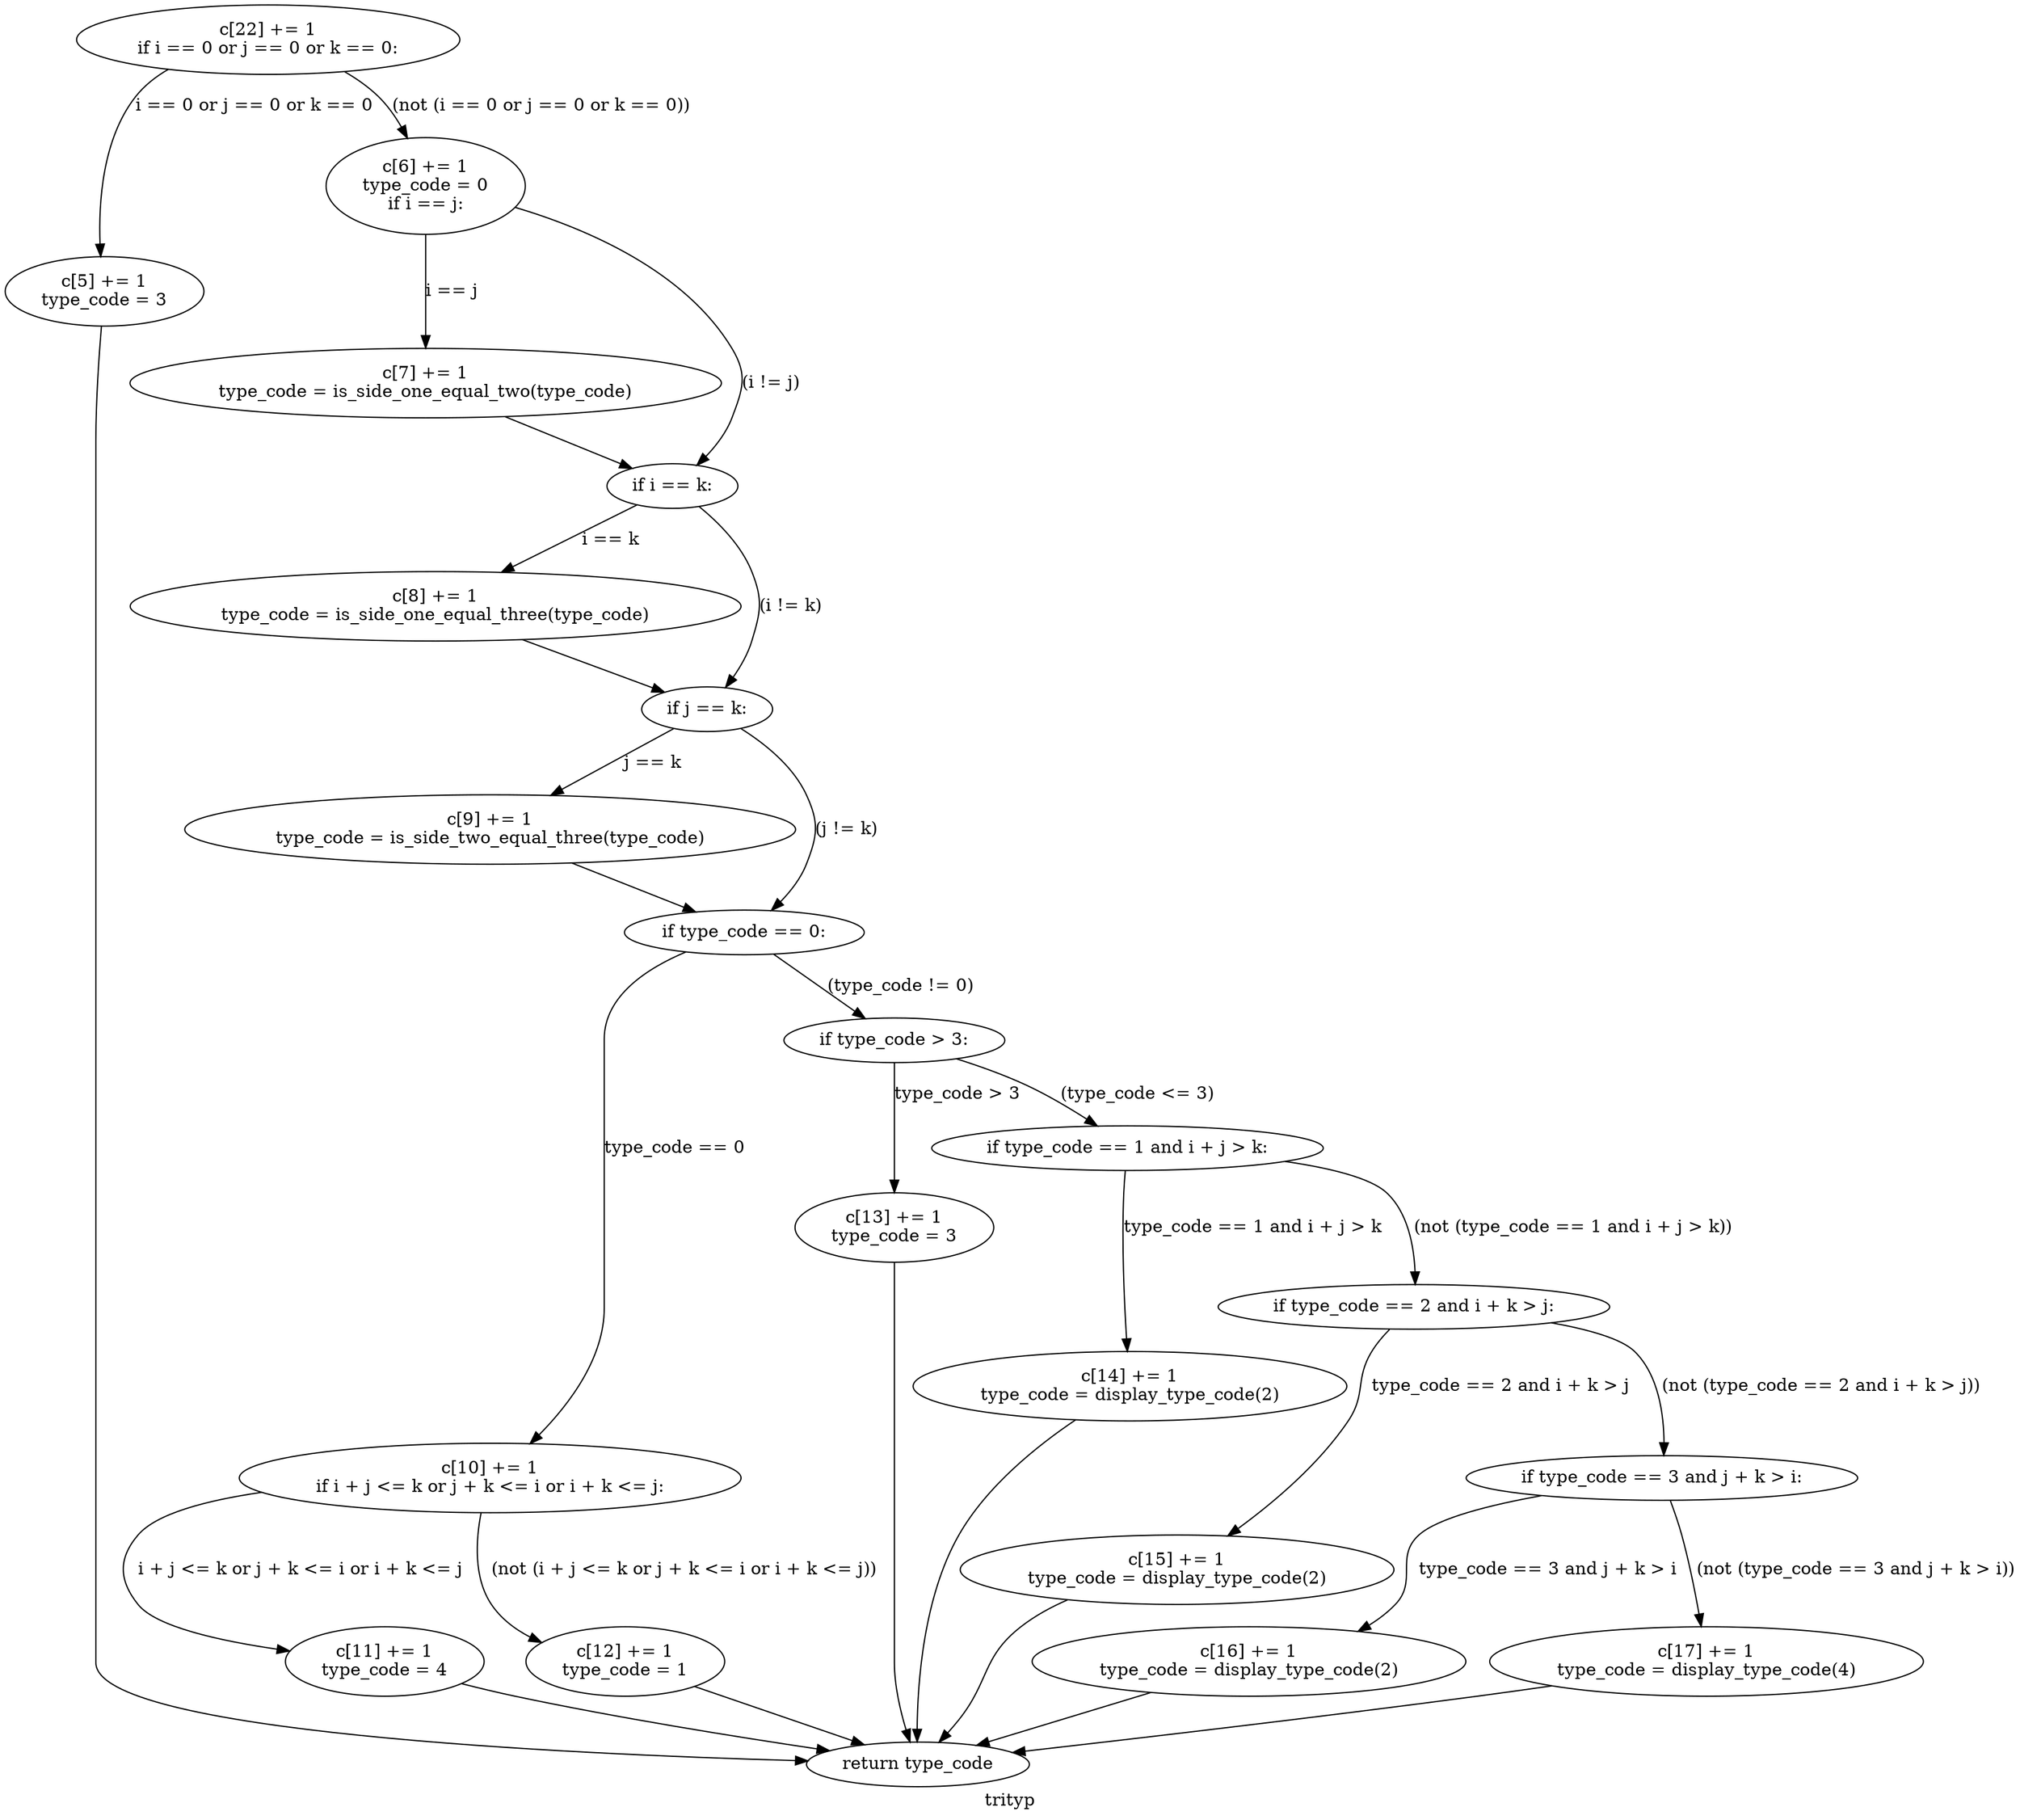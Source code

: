 digraph clustertrityp {
	graph [bb="0,0,1308.9,1463.2",
		label=trityp,
		lheight=0.22,
		lp="654.43,11.875",
		lwidth=0.41
	];
	node [label="\N"];
	1	[height=0.77585,
		label="c[22] += 1
if i == 0 or j == 0 or k == 0:
",
		pos="169.12,1435.3",
		width=3.4226];
	2	[height=0.77585,
		label="c[5] += 1
type_code = 3
",
		pos="69.12,1231.6",
		width=1.92];
	1 -> 2	[label="i == 0 or j == 0 or k == 0",
		lp="158.12,1381.5",
		pos="e,64.896,1259.8 108.54,1410.8 99.823,1405 91.874,1398 86.12,1389.4 62.701,1354.5 61.245,1305.1 63.839,1271.1"];
	4	[height=1.0852,
		label="c[6] += 1
type_code = 0
if i == j:
",
		pos="270.12,1316.6",
		width=1.92];
	1 -> 4	[label="(not (i == 0 or j == 0 or k == 0))",
		lp="335.99,1381.5",
		pos="e,255.62,1355.2 212.56,1408.9 220.33,1403.1 227.91,1396.5 234.12,1389.4 240.37,1382.2 245.84,1373.7 250.51,1365.2"];
	3	[height=0.5,
		label="return type_code
",
		pos="559.12,41.75",
		width=2.056];
	2 -> 3	[pos="e,487.22,46.535 57.206,1203.8 47.753,1180.1 36.12,1144.3 36.12,1111.8 36.12,1111.8 36.12,1111.8 36.12,123.68 36.12,79.719 328.44,\
56.256 475.99,47.212"];
	5	[height=0.77585,
		label="c[7] += 1
type_code = is_side_one_equal_two(type_code)
",
		pos="270.12,1157.7",
		width=5.7207];
	4 -> 5	[label="i == j",
		lp="285.12,1231.6",
		pos="e,270.12,1185.9 270.12,1277.2 270.12,1252.9 270.12,1221.5 270.12,1197.2"];
	6	[height=0.5,
		label="if i == k:
",
		pos="448.12,1074.8",
		width=1.1828];
	4 -> 6	[label="(i != j)",
		lp="509.74,1157.7",
		pos="e,463.01,1091.9 330.86,1297.5 382.17,1278.7 452.39,1243.7 485.12,1185.6 497.32,1164 492.47,1153.5 485.12,1129.8 481.94,1119.5 476.07,\
1109.5 469.93,1100.9"];
	5 -> 6	[pos="e,420,1088.6 327.91,1130.4 354.67,1118.3 385.74,1104.1 409.59,1093.3"];
	7	[height=0.77585,
		label="c[8] += 1
type_code = is_side_one_equal_three(type_code)
",
		pos="284.12,977.1",
		width=5.8385];
	6 -> 7	[label="i == k",
		lp="401.99,1030.9",
		pos="e,329.84,1004.8 423.92,1059.7 401.84,1046.8 368.39,1027.3 339.75,1010.6"];
	8	[height=0.5,
		label="if j == k:
",
		pos="513.12,894.17",
		width=1.1828];
	6 -> 8	[label="(i != k)",
		lp="533.62,977.1",
		pos="e,514.55,912.63 465.24,1058.1 478.07,1045.2 494.78,1025.7 503.12,1005 513.61,978.98 515.36,946.72 514.95,923.92"];
	7 -> 8	[pos="e,481.28,906.42 356.58,950.49 394.09,937.24 438.58,921.51 470.53,910.22"];
	9	[height=0.77585,
		label="c[9] += 1
type_code = is_side_two_equal_three(type_code)
",
		pos="322.12,796.49",
		width=5.8533];
	8 -> 9	[label="j == k",
		lp="456.99,850.29",
		pos="e,374.75,823.85 486.56,879.86 460.35,866.73 419.29,846.16 384.76,828.87"];
	10	[height=0.5,
		label="if type_code == 0:
",
		pos="449.12,713.56",
		width=2.2224];
	8 -> 10	[label="(j != k)",
		lp="568.62,796.49",
		pos="e,493.42,728.94 524.29,876.32 539.38,851.26 562.18,803.4 542.12,768.56 533.41,753.43 518.65,742.14 503.43,733.92"];
	9 -> 10	[pos="e,423.52,730.87 364.06,768.76 380.18,758.49 398.4,746.88 413.84,737.04"];
	11	[height=0.77585,
		label="c[10] += 1
if i + j <= k or j + k <= i or i + k <= j:
",
		pos="289.12,272.4",
		width=4.4538];
	10 -> 11	[label="type_code == 0",
		lp="401.12,538.06",
		pos="e,311.43,300.1 413.43,697 387.2,682.89 356.12,659.31 356.12,626.81 356.12,626.81 356.12,626.81 356.12,409.2 356.12,372.44 336.13,\
335.32 317.99,309.21"];
	13	[height=0.5,
		label="if type_code > 3:
",
		pos="540.12,625.81",
		width=2.0699];
	10 -> 13	[label="(type_code != 0)",
		lp="549.74,669.68",
		pos="e,522.18,643.71 467.1,695.62 480.43,683.05 498.82,665.72 513.81,651.6"];
	26	[height=0.77585,
		label="c[11] += 1
type_code = 4
",
		pos="172.12,124.68",
		width=1.92];
	11 -> 26	[label="i + j <= k or j + k <= i or i + k <= j",
		lp="177.37,198.54",
		pos="e,115.56,140.77 155.91,256.55 120.82,249.76 89.637,240.09 78.62,226.47 63.004,207.17 65.402,191.63 78.62,170.61 85.153,160.22 94.833,\
152.18 105.52,145.97"];
	28	[height=0.77585,
		label="c[12] += 1
type_code = 1
",
		pos="366.12,124.68",
		width=1.92];
	11 -> 28	[label="(not (i + j <= k or j + k <= i or i + k <= j))",
		lp="407.24,198.54",
		pos="e,317.05,144.61 282.43,244.27 278.68,222.82 277.02,192.9 289.87,170.61 294.29,162.94 300.59,156.44 307.7,150.98"];
	26 -> 3	[pos="e,502.18,53.557 231.05,109.62 249.32,105.37 269.53,100.76 288.12,96.75 357.11,81.872 436.3,66.261 491.19,55.672"];
	28 -> 3	[pos="e,522.98,57.905 413.33,103.88 443.58,91.199 482.66,74.812 512.74,62.198"];
	14	[height=0.77585,
		label="c[13] += 1
type_code = 3
",
		pos="540.12,474.13",
		width=1.92];
	13 -> 14	[label="type_code > 3",
		lp="580.99,581.93",
		pos="e,540.12,502.34 540.12,607.34 540.12,584.54 540.12,543.96 540.12,513.76"];
	16	[height=0.5,
		label="if type_code == 1 and i + j > k:
",
		pos="701.12,538.06",
		width=3.553];
	13 -> 16	[label="(type_code <= 3)",
		lp="700.62,581.93",
		pos="e,678.59,556.12 580.73,610.29 595.34,604.55 611.76,597.48 626.12,589.81 640.96,581.88 656.5,571.71 669.56,562.56"];
	14 -> 3	[pos="e,552.58,60.156 540.12,446.12 540.12,420.63 540.12,381.35 540.12,347.27 540.12,347.27 540.12,347.27 540.12,123.68 540.12,105.85 \
544.54,86.39 549.12,71.018"];
	17	[height=0.77585,
		label="c[14] += 1
type_code = display_type_code(2)
",
		pos="706.12,346.27",
		width=4.1886];
	16 -> 17	[label="type_code == 1 and i + j > k",
		lp="779.12,474.13",
		pos="e,703.32,374.52 699.33,519.63 698.83,514.02 698.36,507.78 698.12,502.06 697.06,477.25 697.12,471 698.12,446.2 698.92,426.28 700.63,\
404.17 702.27,385.91"];
	19	[height=0.5,
		label="if type_code == 2 and i + k > j:
",
		pos="886.12,410.2",
		width=3.553];
	16 -> 19	[label="(not (type_code == 1 and i + j > k))",
		lp="985.99,474.13",
		pos="e,887.03,428.55 795.19,525.56 825.25,520.08 853.5,512.41 864.12,502.06 880.56,486.04 885.55,459.98 886.72,439.87"];
	17 -> 3	[pos="e,558.97,60.002 671.29,318.69 645.25,296.84 611,263.53 592.12,226.47 566.36,175.93 560.4,108.6 559.21,71.079"];
	20	[height=0.77585,
		label="c[15] += 1
type_code = display_type_code(2)
",
		pos="746.12,198.54",
		width=4.1886];
	19 -> 20	[label="type_code == 2 and i + k > j",
		lp="957.12,346.27",
		pos="e,778.34,226.23 881.77,391.8 875.92,369.13 865.43,330.89 858.12,318.33 839.44,286.27 810.57,255.93 786.83,233.94"];
	22	[height=0.5,
		label="if type_code == 3 and j + k > i:
",
		pos="1065.1,272.4",
		width=3.553];
	19 -> 22	[label="(not (type_code == 2 and i + k > j))",
		lp="1166,346.27",
		pos="e,1066.5,290.62 977.72,397.31 1006.4,391.82 1033.1,384.24 1043.1,374.2 1061.9,355.37 1066.3,324.52 1066.7,301.9"];
	20 -> 3	[pos="e,576.42,59.487 668.81,174.11 656.73,168.31 644.99,161.22 635.12,152.61 606.2,127.4 614.99,108.56 592.12,77.75 589.63,74.402 586.86,\
71.028 584.01,67.766"];
	23	[height=0.77585,
		label="c[16] += 1
type_code = display_type_code(2)
",
		pos="795.12,124.68",
		width=4.1886];
	22 -> 23	[label="type_code == 3 and j + k > i",
		lp="1007.1,198.54",
		pos="e,873.54,148.83 984.03,258.15 963.16,251.49 942.11,241.49 926.12,226.47 906.67,208.2 922.84,189.63 904.12,170.61 898.01,164.41 890.92,\
159.02 883.35,154.36"];
	25	[height=0.77585,
		label="c[17] += 1
type_code = display_type_code(4)
",
		pos="1115.1,124.68",
		width=4.1886];
	22 -> 25	[label="(not (type_code == 3 and j + k > i))",
		lp="1208,198.54",
		pos="e,1111.3,152.91 1077.2,254.15 1082.5,246.06 1088.2,236.1 1092.1,226.47 1100.1,206.62 1105.6,183.39 1109.3,164.24"];
	23 -> 3	[pos="e,600.59,56.972 724.95,99.618 688.42,87.089 644.52,72.034 611.06,60.563"];
	25 -> 3	[pos="e,623.68,50.925 1006.7,104.97 989.49,102.13 971.83,99.295 955.12,96.75 843.97,79.822 714.88,62.69 635.09,52.394"];
}

